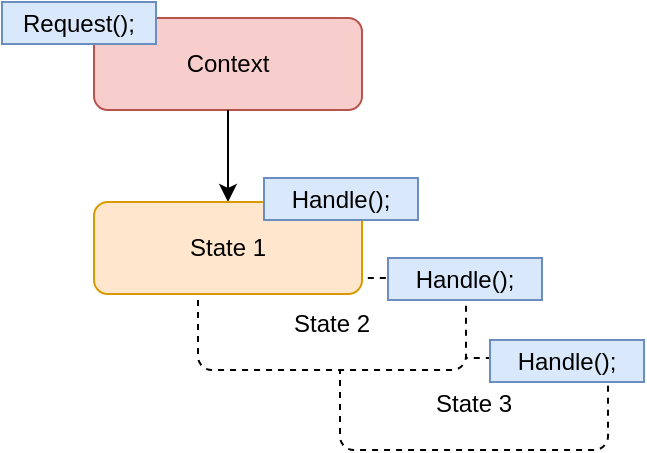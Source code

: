 <mxfile version="12.6.6" type="device"><diagram id="LxXGNYTe6bfub9E4ZISs" name="Page-1"><mxGraphModel dx="998" dy="548" grid="0" gridSize="10" guides="1" tooltips="1" connect="1" arrows="1" fold="1" page="1" pageScale="1" pageWidth="850" pageHeight="1100" math="0" shadow="0"><root><mxCell id="0"/><mxCell id="1" parent="0"/><mxCell id="fdsbzkBcI3debZUZah_v-2" value="Context" style="rounded=1;whiteSpace=wrap;html=1;fillColor=#f8cecc;strokeColor=#b85450;" vertex="1" parent="1"><mxGeometry x="124" y="140" width="134" height="46" as="geometry"/></mxCell><mxCell id="fdsbzkBcI3debZUZah_v-3" value="Request();" style="rounded=0;whiteSpace=wrap;html=1;fillColor=#dae8fc;strokeColor=#6c8ebf;" vertex="1" parent="1"><mxGeometry x="78" y="132" width="77" height="21" as="geometry"/></mxCell><mxCell id="fdsbzkBcI3debZUZah_v-5" value="" style="endArrow=classic;html=1;exitX=0.5;exitY=1;exitDx=0;exitDy=0;entryX=0.5;entryY=0;entryDx=0;entryDy=0;" edge="1" parent="1" source="fdsbzkBcI3debZUZah_v-2" target="fdsbzkBcI3debZUZah_v-4"><mxGeometry width="50" height="50" relative="1" as="geometry"><mxPoint x="78" y="640" as="sourcePoint"/><mxPoint x="128" y="590" as="targetPoint"/></mxGeometry></mxCell><mxCell id="fdsbzkBcI3debZUZah_v-7" value="State 3" style="rounded=1;whiteSpace=wrap;html=1;dashed=1;" vertex="1" parent="1"><mxGeometry x="247" y="310" width="134" height="46" as="geometry"/></mxCell><mxCell id="fdsbzkBcI3debZUZah_v-6" value="State 2" style="rounded=1;whiteSpace=wrap;html=1;dashed=1;" vertex="1" parent="1"><mxGeometry x="176" y="270" width="134" height="46" as="geometry"/></mxCell><mxCell id="fdsbzkBcI3debZUZah_v-4" value="State 1" style="rounded=1;whiteSpace=wrap;html=1;fillColor=#ffe6cc;strokeColor=#d79b00;" vertex="1" parent="1"><mxGeometry x="124" y="232" width="134" height="46" as="geometry"/></mxCell><mxCell id="fdsbzkBcI3debZUZah_v-8" value="Handle();" style="rounded=0;whiteSpace=wrap;html=1;fillColor=#dae8fc;strokeColor=#6c8ebf;" vertex="1" parent="1"><mxGeometry x="209" y="220" width="77" height="21" as="geometry"/></mxCell><mxCell id="fdsbzkBcI3debZUZah_v-9" value="Handle();" style="rounded=0;whiteSpace=wrap;html=1;fillColor=#dae8fc;strokeColor=#6c8ebf;" vertex="1" parent="1"><mxGeometry x="271" y="260" width="77" height="21" as="geometry"/></mxCell><mxCell id="fdsbzkBcI3debZUZah_v-11" value="Handle();" style="rounded=0;whiteSpace=wrap;html=1;fillColor=#dae8fc;strokeColor=#6c8ebf;" vertex="1" parent="1"><mxGeometry x="322" y="301" width="77" height="21" as="geometry"/></mxCell></root></mxGraphModel></diagram></mxfile>